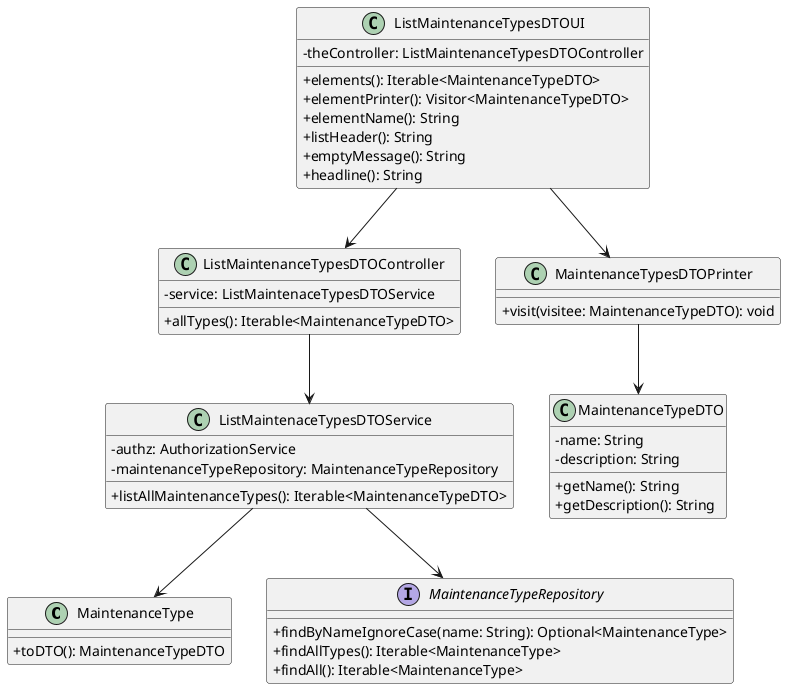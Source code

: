 @startuml
skinparam classAttributeIconSize 0


' ==== Domain Model ====
class MaintenanceType {
    +toDTO(): MaintenanceTypeDTO
}

class MaintenanceTypeDTO {
    -name: String
    -description: String
    +getName(): String
    +getDescription(): String
}

' ==== UI Layer ====
class ListMaintenanceTypesDTOUI {
    -theController: ListMaintenanceTypesDTOController
    +elements(): Iterable<MaintenanceTypeDTO>
    +elementPrinter(): Visitor<MaintenanceTypeDTO>
    +elementName(): String
    +listHeader(): String
    +emptyMessage(): String
    +headline(): String
}

ListMaintenanceTypesDTOUI --> ListMaintenanceTypesDTOController
ListMaintenanceTypesDTOUI --> MaintenanceTypesDTOPrinter

' ==== Printer ====
class MaintenanceTypesDTOPrinter {
    +visit(visitee: MaintenanceTypeDTO): void
}

MaintenanceTypesDTOPrinter --> MaintenanceTypeDTO

' ==== Controller Layer ====
class ListMaintenanceTypesDTOController {
    -service: ListMaintenaceTypesDTOService
    +allTypes(): Iterable<MaintenanceTypeDTO>
}

ListMaintenanceTypesDTOController --> ListMaintenaceTypesDTOService

' ==== Service Layer ====
class ListMaintenaceTypesDTOService {
    -authz: AuthorizationService
    -maintenanceTypeRepository: MaintenanceTypeRepository
    +listAllMaintenanceTypes(): Iterable<MaintenanceTypeDTO>
}

ListMaintenaceTypesDTOService --> MaintenanceTypeRepository
ListMaintenaceTypesDTOService --> MaintenanceType

' ==== Repository ====
interface MaintenanceTypeRepository {
    +findByNameIgnoreCase(name: String): Optional<MaintenanceType>
    +findAllTypes(): Iterable<MaintenanceType>
    +findAll(): Iterable<MaintenanceType>
}

@enduml
